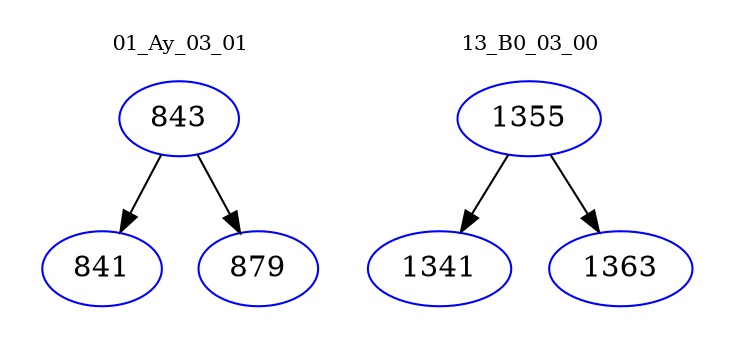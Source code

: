 digraph{
subgraph cluster_0 {
color = white
label = "01_Ay_03_01";
fontsize=10;
T0_843 [label="843", color="blue"]
T0_843 -> T0_841 [color="black"]
T0_841 [label="841", color="blue"]
T0_843 -> T0_879 [color="black"]
T0_879 [label="879", color="blue"]
}
subgraph cluster_1 {
color = white
label = "13_B0_03_00";
fontsize=10;
T1_1355 [label="1355", color="blue"]
T1_1355 -> T1_1341 [color="black"]
T1_1341 [label="1341", color="blue"]
T1_1355 -> T1_1363 [color="black"]
T1_1363 [label="1363", color="blue"]
}
}
